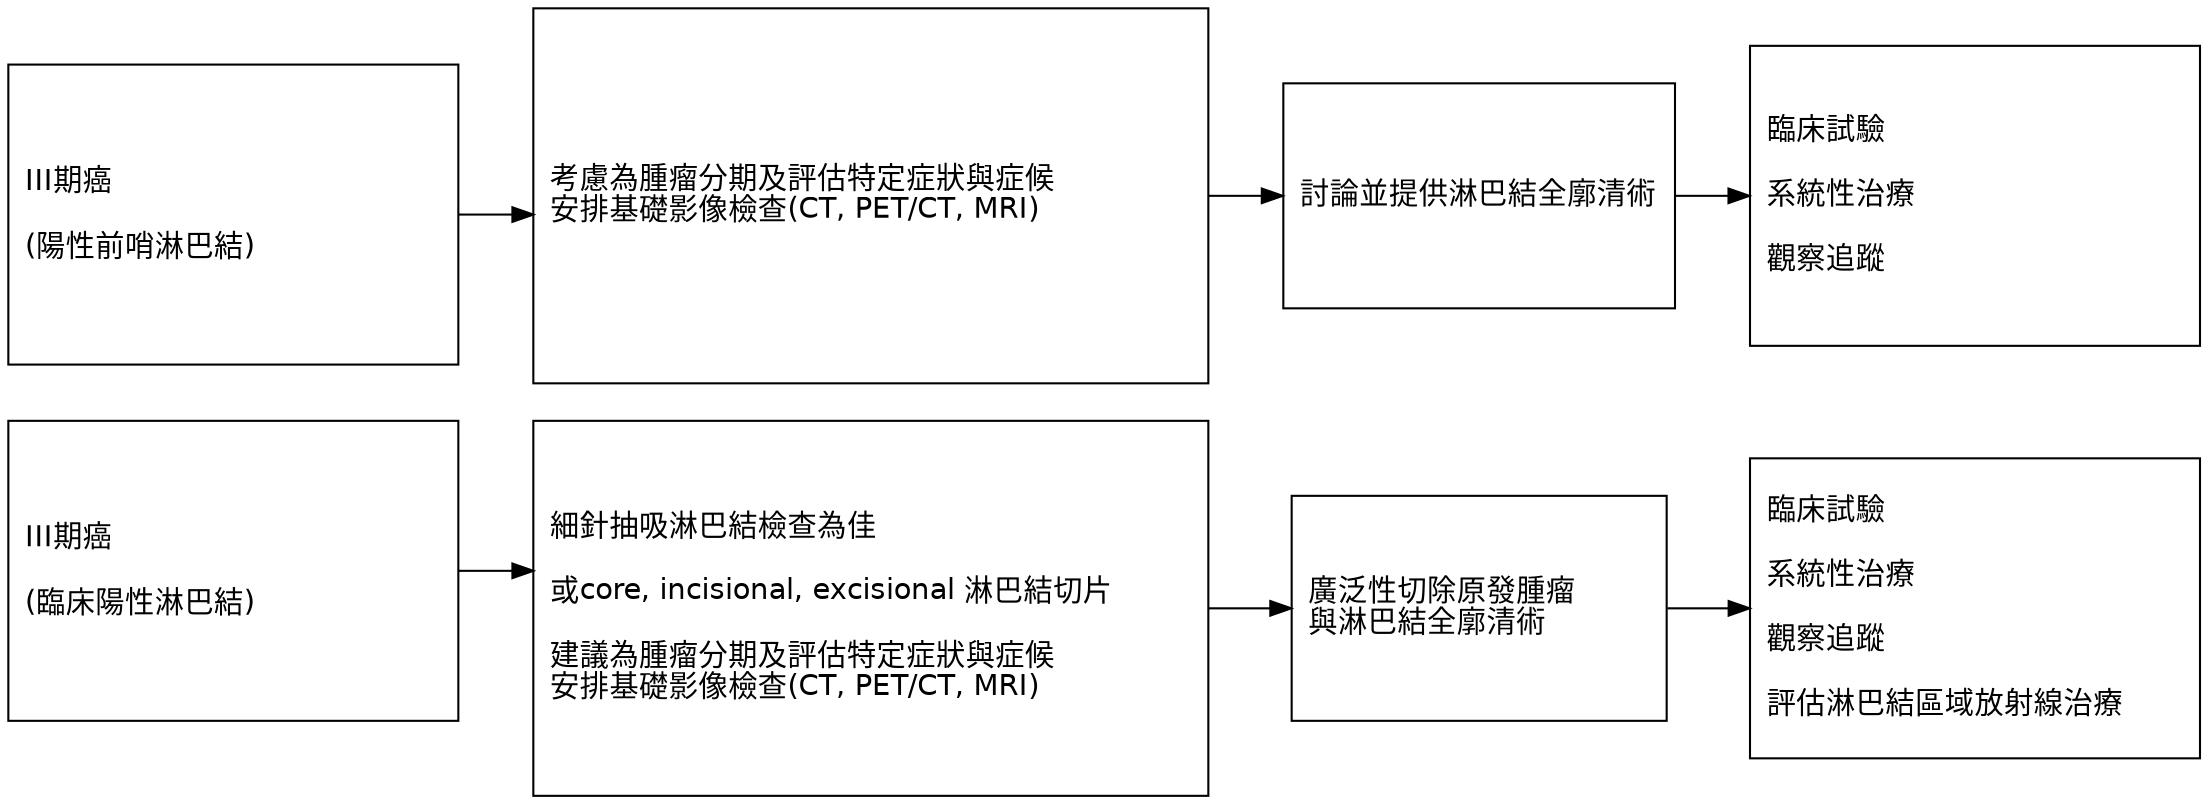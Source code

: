 digraph {
  graph [rankdir = LR; splines=ortho; overlap=false]
  node [shape = box, fontname = Helvetica]

#  T1 [label = "CLINICAL/\lPATHOLOGICAL STAGE\l"; width=2.5; shape=plaintext]
#  T2 [label = "WORKUP"; shape=plaintext]
#  T3 [label = "PRIMARY TREATMENT"; shape=plaintext]
#  T4 [label = "ADJUVANT TREATMENT"; shape=plaintext]

  S3a [label ="III期癌\l
(陽性前哨淋巴結)\l"; width=3; height=2]
  S3b [label ="III期癌\l
(臨床陽性淋巴結)\l"; width=3; height=2]

  W1 [label = "考慮為腫瘤分期及評估特定症狀與症候\l安排基礎影像檢查(CT, PET/CT, MRI)\l"; height=2.5; width=4.5]
  W2 [label = "細針抽吸淋巴結檢查為佳\l
或core, incisional, excisional 淋巴結切片\l
建議為腫瘤分期及評估特定症狀與症候\l安排基礎影像檢查(CT, PET/CT, MRI)\l"; height=2.5; width=4.5]
#  W3 [label = "Discuss and consider sentinel node biopsy"]

  Tx1 [label = "討論並提供淋巴結全廓清術\l"; height=1.5; width=2.5]
  Tx2 [label = "廣泛性切除原發腫瘤\l與淋巴結全廓清術\l"; height=1.5; width=2.5]
#  Tx3 [label = "臨床試驗\n/觀察\n"; height=3; width=2]

#  N0 [label = "陰性前哨淋巴結"; height=1.2]
#  N1 [label = "陽性前哨淋巴結"; height=1.2]
  FU1 [label = "臨床試驗\l
系統性治療\l
觀察追蹤\l"; width=3; height=2]
  FU2 [label = "臨床試驗\l
系統性治療\l
觀察追蹤\l
評估淋巴結區域放射線治療\l"; width=3; height=2]

#  T1->T2->T3->T4 [style=invis]
#  T1->
  S3a->S3b [style=invis]
  S3a->W1->Tx1->FU1
  S3b->W2->Tx2->FU2



  {rank = same; S3a; S3b}
  {rank = same; W2}
  {rank = same; Tx1; Tx2}
  {rank = same; FU1; FU2}
#  {rank = same; N0; N1}



}
